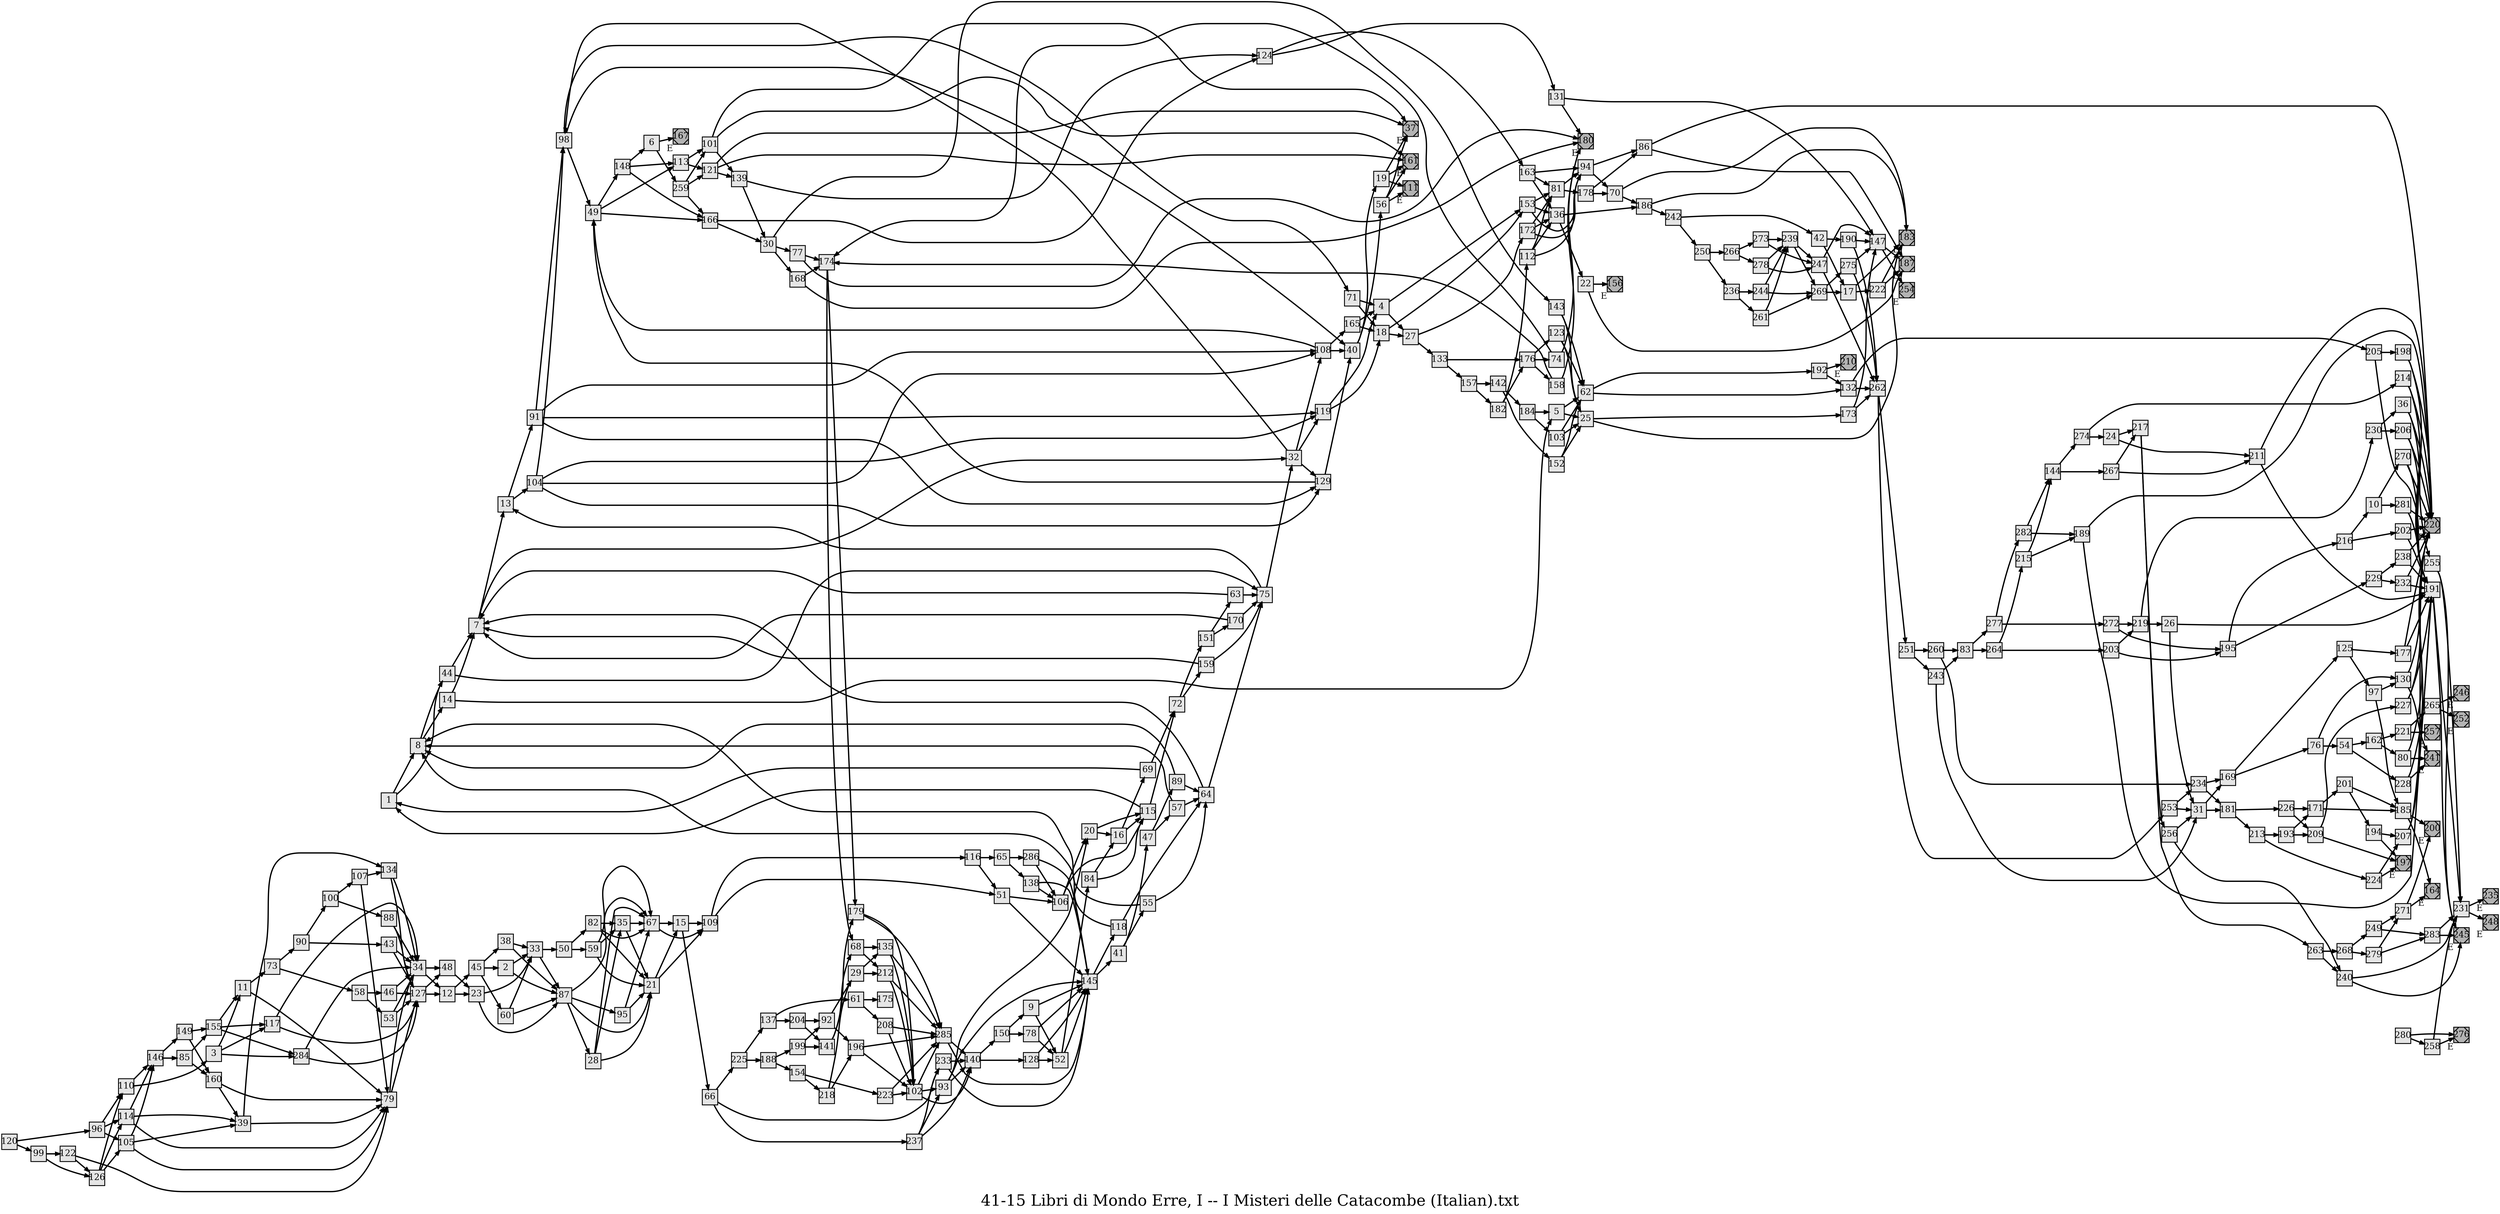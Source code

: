 digraph g{
  graph [ label="41-15 Libri di Mondo Erre, I -- I Misteri delle Catacombe (Italian).txt" rankdir=LR, ordering=out, fontsize=36, nodesep="0.35", ranksep="0.45"];
  node  [shape=rect, penwidth=2, fontsize=20, style=filled, fillcolor=grey90, margin="0,0", labelfloat=true, regular=true, fixedsize=true];
  edge  [labelfloat=true, penwidth=3, fontsize=12];
  1 -> 8;
  1 -> 44;
  2 -> 33;
  2 -> 87;
  3 -> 11;
  3 -> 117;
  3 -> 284;
  4 -> 153;
  4 -> 27;
  5 -> 62;
  5 -> 25;
  6 -> 167;
  6 -> 259;
  7 -> 13;
  7 -> 32;
  8 -> 44;
  8 -> 14;
  9 -> 145;
  9 -> 52;
  10 -> 270;
  10 -> 281;
  11 -> 73;
  11 -> 79;
  12 -> 45;
  12 -> 23;
  13 -> 91;
  13 -> 104;
  14 -> 7;
  14 -> 5;
  15 -> 109;
  15 -> 66;
  16 -> 69;
  16 -> 115;
  17 -> 183;
  17 -> 222;
  18 -> 153;
  18 -> 27;
  19 -> 37;
  19 -> 161;
  19 -> 111;
  20 -> 115;
  20 -> 16;
  21 -> 15;
  21 -> 109;
  22 -> 187;
  22 -> 156;
  23 -> 33;
  23 -> 87;
  24 -> 217;
  24 -> 211;
  25 -> 183;
  25 -> 173;
  26 -> 191;
  26 -> 31;
  27 -> 172;
  27 -> 133;
  28 -> 67;
  28 -> 35;
  28 -> 21;
  29 -> 135;
  29 -> 212;
  30 -> 143;
  30 -> 77;
  30 -> 168;
  31 -> 169;
  31 -> 181;
  32 -> 98;
  32 -> 108;
  32 -> 119;
  32 -> 129;
  33 -> 50;
  33 -> 87;
  34 -> 48;
  34 -> 12;
  35 -> 67;
  35 -> 21;
  36 -> 220;
  36 -> 191;
  37	[ xlabel="E", shape=Msquare, fontsize=20, fillcolor=grey70 ];
  38 -> 33;
  38 -> 87;
  39 -> 134;
  39 -> 79;
  40 -> 19;
  40 -> 56;
  41 -> 47;
  41 -> 55;
  42 -> 190;
  42 -> 17;
  43 -> 34;
  43 -> 127;
  44 -> 7;
  44 -> 75;
  45 -> 38;
  45 -> 2;
  45 -> 60;
  46 -> 34;
  46 -> 127;
  47 -> 89;
  47 -> 57;
  48 -> 23;
  49 -> 148;
  49 -> 113;
  49 -> 166;
  50 -> 82;
  50 -> 59;
  51 -> 145;
  51 -> 106;
  52 -> 84;
  52 -> 145;
  53 -> 34;
  53 -> 127;
  54 -> 162;
  54 -> 228;
  55 -> 8;
  55 -> 64;
  56 -> 37;
  56 -> 161;
  56 -> 111;
  57 -> 8;
  57 -> 64;
  58 -> 46;
  58 -> 53;
  59 -> 67;
  59 -> 35;
  59 -> 21;
  60 -> 33;
  60 -> 87;
  61 -> 175;
  61 -> 208;
  62 -> 192;
  62 -> 132;
  63 -> 7;
  63 -> 75;
  64 -> 7;
  64 -> 75;
  65 -> 286;
  65 -> 138;
  66 -> 225;
  66 -> 233;
  66 -> 237;
  67 -> 15;
  67 -> 109;
  68 -> 135;
  68 -> 212;
  69 -> 72;
  69 -> 1;
  70 -> 183;
  70 -> 186;
  71 -> 4;
  71 -> 18;
  72 -> 151;
  72 -> 159;
  73 -> 90;
  73 -> 58;
  74 -> 174;
  74 -> 180;
  75 -> 13;
  75 -> 32;
  76 -> 130;
  76 -> 54;
  77 -> 174;
  77 -> 180;
  78 -> 145;
  78 -> 52;
  79 -> 34;
  79 -> 127;
  80 -> 220;
  80 -> 241;
  81 -> 94;
  81 -> 178;
  82 -> 35;
  82 -> 67;
  82 -> 21;
  83 -> 277;
  83 -> 264;
  84 -> 16;
  84 -> 115;
  85 -> 155;
  85 -> 160;
  86 -> 220;
  86 -> 187;
  87 -> 95;
  87 -> 67;
  87 -> 21;
  87 -> 28;
  88 -> 34;
  88 -> 127;
  89 -> 8;
  89 -> 64;
  90 -> 100;
  90 -> 43;
  91 -> 98;
  91 -> 108;
  91 -> 119;
  91 -> 129;
  92 -> 29;
  92 -> 196;
  93 -> 20;
  93 -> 145;
  93 -> 140;
  94 -> 86;
  94 -> 70;
  95 -> 67;
  95 -> 21;
  96 -> 110;
  96 -> 114;
  96 -> 105;
  97 -> 130;
  97 -> 185;
  98 -> 71;
  98 -> 40;
  98 -> 49;
  99 -> 122;
  99 -> 126;
  100 -> 107;
  100 -> 88;
  101 -> 37;
  101 -> 161;
  101 -> 139;
  102 -> 285;
  102 -> 93;
  102 -> 140;
  103 -> 62;
  103 -> 25;
  104 -> 98;
  104 -> 119;
  104 -> 108;
  104 -> 129;
  105 -> 146;
  105 -> 39;
  105 -> 79;
  106 -> 20;
  106 -> 115;
  107 -> 134;
  107 -> 79;
  108 -> 165;
  108 -> 40;
  108 -> 49;
  109 -> 116;
  109 -> 51;
  110 -> 146;
  110 -> 3;
  111	[ xlabel="E", shape=Msquare, fontsize=20, fillcolor=grey70 ];
  112 -> 81;
  112 -> 136;
  112 -> 94;
  113 -> 101;
  113 -> 121;
  114 -> 146;
  114 -> 39;
  114 -> 79;
  115 -> 72;
  115 -> 1;
  116 -> 65;
  116 -> 51;
  117 -> 127;
  117 -> 34;
  118 -> 8;
  118 -> 64;
  119 -> 4;
  119 -> 18;
  120 -> 96;
  120 -> 99;
  121 -> 37;
  121 -> 161;
  121 -> 139;
  122 -> 79;
  122 -> 126;
  123 -> 62;
  123 -> 25;
  124 -> 163;
  124 -> 131;
  125 -> 177;
  125 -> 97;
  126 -> 110;
  126 -> 114;
  126 -> 105;
  127 -> 48;
  127 -> 12;
  128 -> 145;
  128 -> 52;
  129 -> 40;
  129 -> 49;
  130 -> 220;
  130 -> 241;
  131 -> 147;
  131 -> 180;
  132 -> 205;
  132 -> 262;
  133 -> 176;
  133 -> 157;
  134 -> 34;
  134 -> 127;
  135 -> 285;
  135 -> 102;
  136 -> 186;
  136 -> 22;
  137 -> 61;
  137 -> 204;
  138 -> 145;
  138 -> 106;
  139 -> 124;
  139 -> 30;
  140 -> 150;
  140 -> 128;
  141 -> 179;
  141 -> 68;
  142 -> 184;
  142 -> 152;
  143 -> 62;
  143 -> 25;
  144 -> 274;
  144 -> 267;
  145 -> 118;
  145 -> 41;
  146 -> 149;
  146 -> 85;
  147 -> 187;
  147 -> 254;
  148 -> 6;
  148 -> 113;
  148 -> 166;
  149 -> 155;
  149 -> 160;
  150 -> 9;
  150 -> 78;
  151 -> 63;
  151 -> 170;
  152 -> 62;
  152 -> 25;
  153 -> 81;
  153 -> 136;
  153 -> 94;
  154 -> 223;
  154 -> 218;
  155 -> 11;
  155 -> 117;
  155 -> 284;
  156	[ xlabel="E", shape=Msquare, fontsize=20, fillcolor=grey70 ];
  157 -> 142;
  157 -> 182;
  158 -> 174;
  158 -> 180;
  159 -> 7;
  159 -> 75;
  160 -> 79;
  160 -> 39;
  161	[ xlabel="E", shape=Msquare, fontsize=20, fillcolor=grey70 ];
  162 -> 221;
  162 -> 80;
  163 -> 81;
  163 -> 136;
  163 -> 94;
  164	[ xlabel="E", shape=Msquare, fontsize=20, fillcolor=grey70 ];
  165 -> 4;
  165 -> 18;
  166 -> 124;
  166 -> 30;
  167	[ xlabel="E", shape=Msquare, fontsize=20, fillcolor=grey70 ];
  168 -> 174;
  168 -> 180;
  169 -> 125;
  169 -> 76;
  170 -> 7;
  170 -> 75;
  171 -> 201;
  171 -> 185;
  172 -> 81;
  172 -> 136;
  172 -> 94;
  173 -> 147;
  173 -> 262;
  174 -> 179;
  174 -> 68;
  176 -> 123;
  176 -> 74;
  176 -> 158;
  177 -> 220;
  177 -> 191;
  178 -> 86;
  178 -> 70;
  179 -> 102;
  179 -> 285;
  180	[ xlabel="E", shape=Msquare, fontsize=20, fillcolor=grey70 ];
  181 -> 226;
  181 -> 213;
  182 -> 112;
  182 -> 176;
  183	[ xlabel="E", shape=Msquare, fontsize=20, fillcolor=grey70 ];
  184 -> 5;
  184 -> 103;
  185 -> 200;
  185 -> 164;
  186 -> 183;
  186 -> 242;
  187	[ xlabel="E", shape=Msquare, fontsize=20, fillcolor=grey70 ];
  188 -> 199;
  188 -> 154;
  189 -> 220;
  189 -> 191;
  190 -> 147;
  190 -> 262;
  191 -> 231;
  191 -> 245;
  192 -> 210;
  192 -> 132;
  193 -> 171;
  193 -> 209;
  194 -> 207;
  194 -> 197;
  195 -> 216;
  195 -> 229;
  196 -> 285;
  196 -> 102;
  197	[ xlabel="E", shape=Msquare, fontsize=20, fillcolor=grey70 ];
  198 -> 220;
  198 -> 255;
  199 -> 92;
  199 -> 141;
  200	[ xlabel="E", shape=Msquare, fontsize=20, fillcolor=grey70 ];
  201 -> 185;
  201 -> 194;
  202 -> 220;
  202 -> 191;
  203 -> 219;
  203 -> 195;
  204 -> 92;
  204 -> 141;
  205 -> 198;
  205 -> 191;
  206 -> 220;
  206 -> 191;
  207 -> 220;
  207 -> 191;
  208 -> 285;
  208 -> 102;
  209 -> 227;
  209 -> 197;
  210	[ xlabel="E", shape=Msquare, fontsize=20, fillcolor=grey70 ];
  211 -> 220;
  211 -> 191;
  212 -> 285;
  212 -> 102;
  213 -> 193;
  213 -> 224;
  214 -> 220;
  214 -> 191;
  215 -> 144;
  215 -> 189;
  216 -> 10;
  216 -> 202;
  217 -> 256;
  217 -> 263;
  218 -> 29;
  218 -> 196;
  219 -> 230;
  219 -> 26;
  220	[ xlabel="E", shape=Msquare, fontsize=20, fillcolor=grey70 ];
  221 -> 265;
  221 -> 257;
  222 -> 183;
  222 -> 187;
  223 -> 285;
  223 -> 102;
  224 -> 207;
  224 -> 197;
  225 -> 137;
  225 -> 188;
  226 -> 171;
  226 -> 209;
  227 -> 220;
  227 -> 191;
  228 -> 220;
  228 -> 241;
  229 -> 238;
  229 -> 232;
  230 -> 36;
  230 -> 206;
  231 -> 235;
  231 -> 248;
  232 -> 220;
  232 -> 191;
  233 -> 140;
  233 -> 145;
  234 -> 169;
  234 -> 181;
  235	[ xlabel="E", shape=Msquare, fontsize=20, fillcolor=grey70 ];
  236 -> 244;
  236 -> 261;
  237 -> 233;
  237 -> 93;
  237 -> 140;
  238 -> 220;
  238 -> 191;
  239 -> 247;
  239 -> 269;
  240 -> 231;
  240 -> 245;
  241	[ xlabel="E", shape=Msquare, fontsize=20, fillcolor=grey70 ];
  242 -> 42;
  242 -> 250;
  243 -> 83;
  243 -> 31;
  244 -> 239;
  244 -> 269;
  245	[ xlabel="E", shape=Msquare, fontsize=20, fillcolor=grey70 ];
  246	[ xlabel="E", shape=Msquare, fontsize=20, fillcolor=grey70 ];
  247 -> 147;
  247 -> 262;
  248	[ xlabel="E", shape=Msquare, fontsize=20, fillcolor=grey70 ];
  249 -> 271;
  249 -> 283;
  250 -> 266;
  250 -> 236;
  251 -> 260;
  251 -> 243;
  252	[ xlabel="E", shape=Msquare, fontsize=20, fillcolor=grey70 ];
  253 -> 234;
  253 -> 31;
  254	[ xlabel="E", shape=Msquare, fontsize=20, fillcolor=grey70 ];
  255 -> 231;
  255 -> 245;
  256 -> 31;
  256 -> 240;
  257	[ xlabel="E", shape=Msquare, fontsize=20, fillcolor=grey70 ];
  258 -> 231;
  258 -> 276;
  259 -> 101;
  259 -> 121;
  259 -> 166;
  260 -> 83;
  260 -> 234;
  261 -> 239;
  261 -> 269;
  262 -> 251;
  262 -> 253;
  263 -> 268;
  263 -> 240;
  264 -> 215;
  264 -> 203;
  265 -> 246;
  265 -> 252;
  266 -> 273;
  266 -> 278;
  267 -> 217;
  267 -> 211;
  268 -> 249;
  268 -> 279;
  269 -> 275;
  269 -> 17;
  270 -> 220;
  270 -> 191;
  271 -> 200;
  271 -> 164;
  272 -> 219;
  272 -> 195;
  273 -> 239;
  273 -> 247;
  274 -> 214;
  274 -> 24;
  275 -> 147;
  275 -> 262;
  276	[ xlabel="E", shape=Msquare, fontsize=20, fillcolor=grey70 ];
  277 -> 282;
  277 -> 272;
  278 -> 239;
  278 -> 247;
  279 -> 271;
  279 -> 283;
  280 -> 276;
  280 -> 258;
  281 -> 220;
  281 -> 191;
  282 -> 144;
  282 -> 189;
  283 -> 231;
  283 -> 245;
  284 -> 34;
  284 -> 127;
  285 -> 140;
  285 -> 145;
  286 -> 145;
  286 -> 106;
}

